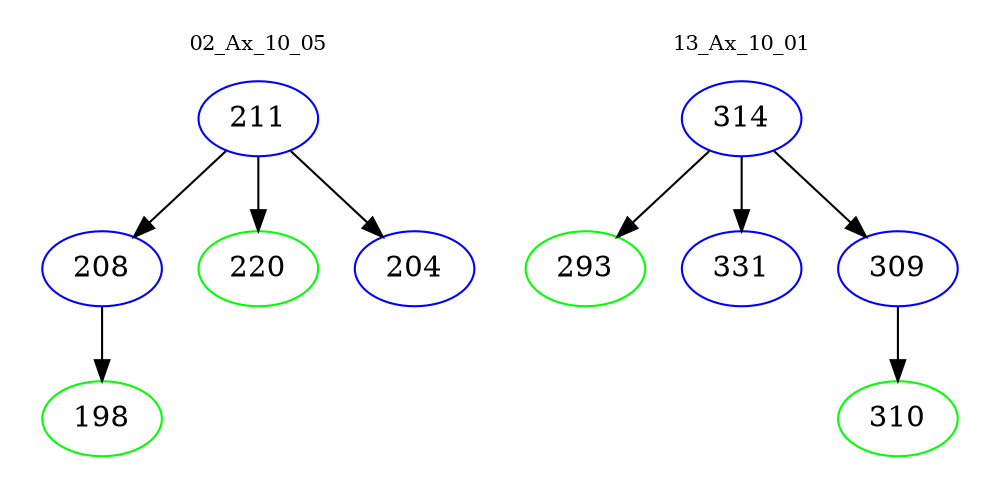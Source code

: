 digraph{
subgraph cluster_0 {
color = white
label = "02_Ax_10_05";
fontsize=10;
T0_211 [label="211", color="blue"]
T0_211 -> T0_208 [color="black"]
T0_208 [label="208", color="blue"]
T0_208 -> T0_198 [color="black"]
T0_198 [label="198", color="green"]
T0_211 -> T0_220 [color="black"]
T0_220 [label="220", color="green"]
T0_211 -> T0_204 [color="black"]
T0_204 [label="204", color="blue"]
}
subgraph cluster_1 {
color = white
label = "13_Ax_10_01";
fontsize=10;
T1_314 [label="314", color="blue"]
T1_314 -> T1_293 [color="black"]
T1_293 [label="293", color="green"]
T1_314 -> T1_331 [color="black"]
T1_331 [label="331", color="blue"]
T1_314 -> T1_309 [color="black"]
T1_309 [label="309", color="blue"]
T1_309 -> T1_310 [color="black"]
T1_310 [label="310", color="green"]
}
}

